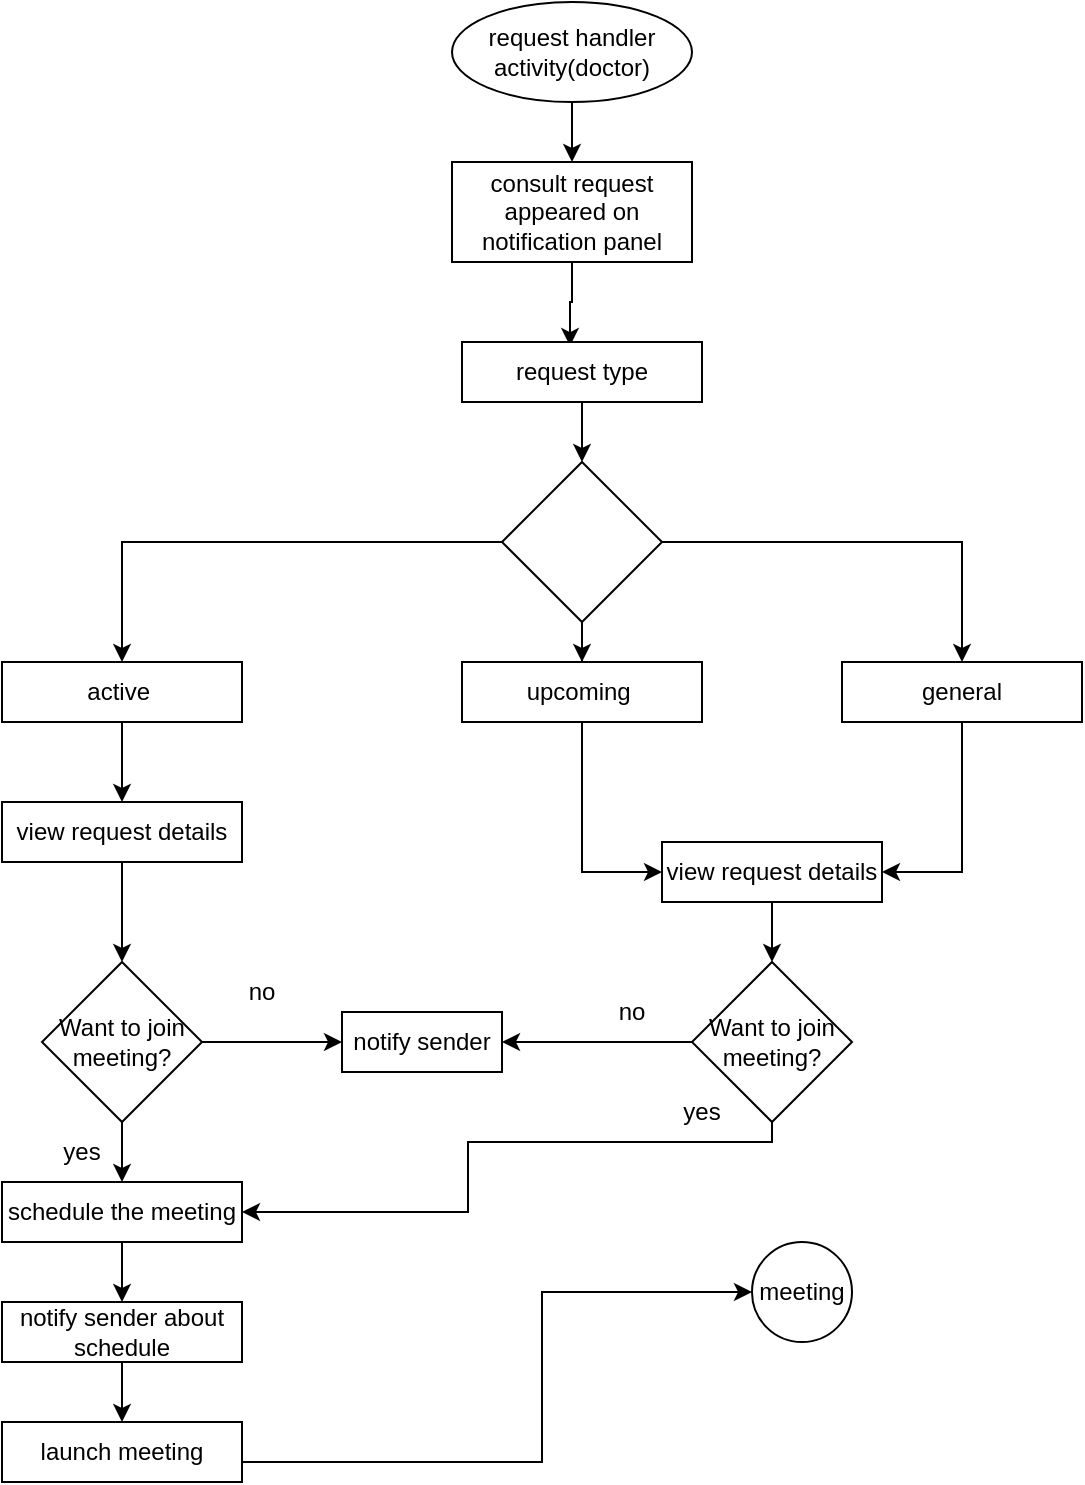 <mxfile version="21.1.1" type="github">
  <diagram id="wbkt6HfqlIf_TVYaDv4-" name="Page-1">
    <mxGraphModel dx="1674" dy="704" grid="1" gridSize="10" guides="1" tooltips="1" connect="1" arrows="1" fold="1" page="1" pageScale="1" pageWidth="850" pageHeight="1100" math="0" shadow="0">
      <root>
        <mxCell id="0" />
        <mxCell id="1" parent="0" />
        <mxCell id="oPC-U731oiN2YdVs4txt-42" style="edgeStyle=orthogonalEdgeStyle;rounded=0;orthogonalLoop=1;jettySize=auto;html=1;" parent="1" source="oPC-U731oiN2YdVs4txt-1" target="oPC-U731oiN2YdVs4txt-2" edge="1">
          <mxGeometry relative="1" as="geometry" />
        </mxCell>
        <mxCell id="oPC-U731oiN2YdVs4txt-1" value="request handler activity(doctor)" style="ellipse;whiteSpace=wrap;html=1;" parent="1" vertex="1">
          <mxGeometry x="425" y="150" width="120" height="50" as="geometry" />
        </mxCell>
        <mxCell id="oPC-U731oiN2YdVs4txt-48" style="edgeStyle=orthogonalEdgeStyle;rounded=0;orthogonalLoop=1;jettySize=auto;html=1;entryX=0.45;entryY=0.067;entryDx=0;entryDy=0;entryPerimeter=0;" parent="1" source="oPC-U731oiN2YdVs4txt-2" target="oPC-U731oiN2YdVs4txt-3" edge="1">
          <mxGeometry relative="1" as="geometry" />
        </mxCell>
        <mxCell id="oPC-U731oiN2YdVs4txt-2" value="consult request appeared on notification panel" style="rounded=0;whiteSpace=wrap;html=1;" parent="1" vertex="1">
          <mxGeometry x="425" y="230" width="120" height="50" as="geometry" />
        </mxCell>
        <mxCell id="oPC-U731oiN2YdVs4txt-22" value="" style="edgeStyle=orthogonalEdgeStyle;rounded=0;orthogonalLoop=1;jettySize=auto;html=1;" parent="1" source="oPC-U731oiN2YdVs4txt-3" target="oPC-U731oiN2YdVs4txt-15" edge="1">
          <mxGeometry relative="1" as="geometry" />
        </mxCell>
        <mxCell id="oPC-U731oiN2YdVs4txt-3" value="request type" style="rounded=0;whiteSpace=wrap;html=1;" parent="1" vertex="1">
          <mxGeometry x="430" y="320" width="120" height="30" as="geometry" />
        </mxCell>
        <mxCell id="oPC-U731oiN2YdVs4txt-19" style="edgeStyle=orthogonalEdgeStyle;rounded=0;orthogonalLoop=1;jettySize=auto;html=1;entryX=0.5;entryY=0;entryDx=0;entryDy=0;" parent="1" source="oPC-U731oiN2YdVs4txt-15" target="oPC-U731oiN2YdVs4txt-18" edge="1">
          <mxGeometry relative="1" as="geometry" />
        </mxCell>
        <mxCell id="oPC-U731oiN2YdVs4txt-21" style="edgeStyle=orthogonalEdgeStyle;rounded=0;orthogonalLoop=1;jettySize=auto;html=1;" parent="1" source="oPC-U731oiN2YdVs4txt-15" target="oPC-U731oiN2YdVs4txt-16" edge="1">
          <mxGeometry relative="1" as="geometry" />
        </mxCell>
        <mxCell id="oPC-U731oiN2YdVs4txt-28" style="edgeStyle=orthogonalEdgeStyle;rounded=0;orthogonalLoop=1;jettySize=auto;html=1;entryX=0.5;entryY=0;entryDx=0;entryDy=0;" parent="1" source="oPC-U731oiN2YdVs4txt-15" target="oPC-U731oiN2YdVs4txt-17" edge="1">
          <mxGeometry relative="1" as="geometry" />
        </mxCell>
        <mxCell id="oPC-U731oiN2YdVs4txt-15" value="" style="rhombus;whiteSpace=wrap;html=1;" parent="1" vertex="1">
          <mxGeometry x="450" y="380" width="80" height="80" as="geometry" />
        </mxCell>
        <mxCell id="oPC-U731oiN2YdVs4txt-58" style="edgeStyle=orthogonalEdgeStyle;rounded=0;orthogonalLoop=1;jettySize=auto;html=1;entryX=1;entryY=0.5;entryDx=0;entryDy=0;" parent="1" source="oPC-U731oiN2YdVs4txt-16" target="oPC-U731oiN2YdVs4txt-31" edge="1">
          <mxGeometry relative="1" as="geometry" />
        </mxCell>
        <mxCell id="oPC-U731oiN2YdVs4txt-16" value="general" style="rounded=0;whiteSpace=wrap;html=1;" parent="1" vertex="1">
          <mxGeometry x="620" y="480" width="120" height="30" as="geometry" />
        </mxCell>
        <mxCell id="oPC-U731oiN2YdVs4txt-57" style="edgeStyle=orthogonalEdgeStyle;rounded=0;orthogonalLoop=1;jettySize=auto;html=1;entryX=0;entryY=0.5;entryDx=0;entryDy=0;" parent="1" source="oPC-U731oiN2YdVs4txt-17" target="oPC-U731oiN2YdVs4txt-31" edge="1">
          <mxGeometry relative="1" as="geometry" />
        </mxCell>
        <mxCell id="oPC-U731oiN2YdVs4txt-17" value="upcoming&amp;nbsp;" style="rounded=0;whiteSpace=wrap;html=1;" parent="1" vertex="1">
          <mxGeometry x="430" y="480" width="120" height="30" as="geometry" />
        </mxCell>
        <mxCell id="oPC-U731oiN2YdVs4txt-49" style="edgeStyle=orthogonalEdgeStyle;rounded=0;orthogonalLoop=1;jettySize=auto;html=1;entryX=0.5;entryY=0;entryDx=0;entryDy=0;" parent="1" source="oPC-U731oiN2YdVs4txt-18" target="oPC-U731oiN2YdVs4txt-23" edge="1">
          <mxGeometry relative="1" as="geometry" />
        </mxCell>
        <mxCell id="oPC-U731oiN2YdVs4txt-18" value="active&amp;nbsp;" style="rounded=0;whiteSpace=wrap;html=1;" parent="1" vertex="1">
          <mxGeometry x="200" y="480" width="120" height="30" as="geometry" />
        </mxCell>
        <mxCell id="oPC-U731oiN2YdVs4txt-50" style="edgeStyle=orthogonalEdgeStyle;rounded=0;orthogonalLoop=1;jettySize=auto;html=1;" parent="1" source="oPC-U731oiN2YdVs4txt-23" target="oPC-U731oiN2YdVs4txt-24" edge="1">
          <mxGeometry relative="1" as="geometry" />
        </mxCell>
        <mxCell id="oPC-U731oiN2YdVs4txt-23" value="view request details" style="rounded=0;whiteSpace=wrap;html=1;" parent="1" vertex="1">
          <mxGeometry x="200" y="550" width="120" height="30" as="geometry" />
        </mxCell>
        <mxCell id="oPC-U731oiN2YdVs4txt-51" style="edgeStyle=orthogonalEdgeStyle;rounded=0;orthogonalLoop=1;jettySize=auto;html=1;entryX=0;entryY=0.5;entryDx=0;entryDy=0;" parent="1" source="oPC-U731oiN2YdVs4txt-24" target="oPC-U731oiN2YdVs4txt-30" edge="1">
          <mxGeometry relative="1" as="geometry">
            <Array as="points" />
          </mxGeometry>
        </mxCell>
        <mxCell id="oPC-U731oiN2YdVs4txt-53" style="edgeStyle=orthogonalEdgeStyle;rounded=0;orthogonalLoop=1;jettySize=auto;html=1;entryX=0.5;entryY=0;entryDx=0;entryDy=0;" parent="1" source="oPC-U731oiN2YdVs4txt-24" target="oPC-U731oiN2YdVs4txt-27" edge="1">
          <mxGeometry relative="1" as="geometry" />
        </mxCell>
        <mxCell id="oPC-U731oiN2YdVs4txt-24" value="Want to join meeting?" style="rhombus;whiteSpace=wrap;html=1;" parent="1" vertex="1">
          <mxGeometry x="220" y="630" width="80" height="80" as="geometry" />
        </mxCell>
        <mxCell id="oPC-U731oiN2YdVs4txt-56" style="edgeStyle=orthogonalEdgeStyle;rounded=0;orthogonalLoop=1;jettySize=auto;html=1;entryX=0.5;entryY=0;entryDx=0;entryDy=0;" parent="1" source="oPC-U731oiN2YdVs4txt-26" target="oPC-U731oiN2YdVs4txt-29" edge="1">
          <mxGeometry relative="1" as="geometry" />
        </mxCell>
        <mxCell id="oPC-U731oiN2YdVs4txt-26" value="notify sender about schedule" style="rounded=0;whiteSpace=wrap;html=1;" parent="1" vertex="1">
          <mxGeometry x="200" y="800" width="120" height="30" as="geometry" />
        </mxCell>
        <mxCell id="oPC-U731oiN2YdVs4txt-55" style="edgeStyle=orthogonalEdgeStyle;rounded=0;orthogonalLoop=1;jettySize=auto;html=1;entryX=0.5;entryY=0;entryDx=0;entryDy=0;" parent="1" source="oPC-U731oiN2YdVs4txt-27" target="oPC-U731oiN2YdVs4txt-26" edge="1">
          <mxGeometry relative="1" as="geometry" />
        </mxCell>
        <mxCell id="oPC-U731oiN2YdVs4txt-27" value="schedule the meeting" style="rounded=0;whiteSpace=wrap;html=1;" parent="1" vertex="1">
          <mxGeometry x="200" y="740" width="120" height="30" as="geometry" />
        </mxCell>
        <mxCell id="oPC-U731oiN2YdVs4txt-70" style="edgeStyle=orthogonalEdgeStyle;rounded=0;orthogonalLoop=1;jettySize=auto;html=1;entryX=0;entryY=0.5;entryDx=0;entryDy=0;" parent="1" source="oPC-U731oiN2YdVs4txt-29" target="oPC-U731oiN2YdVs4txt-69" edge="1">
          <mxGeometry relative="1" as="geometry">
            <Array as="points">
              <mxPoint x="470" y="880" />
              <mxPoint x="470" y="795" />
            </Array>
          </mxGeometry>
        </mxCell>
        <mxCell id="oPC-U731oiN2YdVs4txt-29" value="launch meeting" style="rounded=0;whiteSpace=wrap;html=1;" parent="1" vertex="1">
          <mxGeometry x="200" y="860" width="120" height="30" as="geometry" />
        </mxCell>
        <mxCell id="oPC-U731oiN2YdVs4txt-30" value="notify sender" style="rounded=0;whiteSpace=wrap;html=1;" parent="1" vertex="1">
          <mxGeometry x="370" y="655" width="80" height="30" as="geometry" />
        </mxCell>
        <mxCell id="oPC-U731oiN2YdVs4txt-59" value="" style="edgeStyle=orthogonalEdgeStyle;rounded=0;orthogonalLoop=1;jettySize=auto;html=1;" parent="1" source="oPC-U731oiN2YdVs4txt-31" target="oPC-U731oiN2YdVs4txt-32" edge="1">
          <mxGeometry relative="1" as="geometry" />
        </mxCell>
        <mxCell id="oPC-U731oiN2YdVs4txt-31" value="view request details" style="rounded=0;whiteSpace=wrap;html=1;" parent="1" vertex="1">
          <mxGeometry x="530" y="570" width="110" height="30" as="geometry" />
        </mxCell>
        <mxCell id="oPC-U731oiN2YdVs4txt-63" style="edgeStyle=orthogonalEdgeStyle;rounded=0;orthogonalLoop=1;jettySize=auto;html=1;entryX=1;entryY=0.5;entryDx=0;entryDy=0;" parent="1" source="oPC-U731oiN2YdVs4txt-32" target="oPC-U731oiN2YdVs4txt-27" edge="1">
          <mxGeometry relative="1" as="geometry">
            <mxPoint x="585" y="750" as="targetPoint" />
            <Array as="points">
              <mxPoint x="585" y="720" />
              <mxPoint x="433" y="720" />
              <mxPoint x="433" y="755" />
            </Array>
          </mxGeometry>
        </mxCell>
        <mxCell id="MJ2UAhbv_ZcugAJno6Pc-2" style="edgeStyle=orthogonalEdgeStyle;rounded=0;orthogonalLoop=1;jettySize=auto;html=1;entryX=1;entryY=0.5;entryDx=0;entryDy=0;" edge="1" parent="1" source="oPC-U731oiN2YdVs4txt-32" target="oPC-U731oiN2YdVs4txt-30">
          <mxGeometry relative="1" as="geometry" />
        </mxCell>
        <mxCell id="oPC-U731oiN2YdVs4txt-32" value="Want to join meeting?" style="rhombus;whiteSpace=wrap;html=1;" parent="1" vertex="1">
          <mxGeometry x="545" y="630" width="80" height="80" as="geometry" />
        </mxCell>
        <mxCell id="oPC-U731oiN2YdVs4txt-52" value="no" style="text;html=1;strokeColor=none;fillColor=none;align=center;verticalAlign=middle;whiteSpace=wrap;rounded=0;" parent="1" vertex="1">
          <mxGeometry x="300" y="630" width="60" height="30" as="geometry" />
        </mxCell>
        <mxCell id="oPC-U731oiN2YdVs4txt-54" value="yes" style="text;html=1;strokeColor=none;fillColor=none;align=center;verticalAlign=middle;whiteSpace=wrap;rounded=0;" parent="1" vertex="1">
          <mxGeometry x="210" y="710" width="60" height="30" as="geometry" />
        </mxCell>
        <mxCell id="oPC-U731oiN2YdVs4txt-69" value="meeting" style="ellipse;whiteSpace=wrap;html=1;aspect=fixed;" parent="1" vertex="1">
          <mxGeometry x="575" y="770" width="50" height="50" as="geometry" />
        </mxCell>
        <mxCell id="MJ2UAhbv_ZcugAJno6Pc-3" value="no" style="text;html=1;strokeColor=none;fillColor=none;align=center;verticalAlign=middle;whiteSpace=wrap;rounded=0;" vertex="1" parent="1">
          <mxGeometry x="485" y="640" width="60" height="30" as="geometry" />
        </mxCell>
        <mxCell id="MJ2UAhbv_ZcugAJno6Pc-4" value="yes" style="text;html=1;strokeColor=none;fillColor=none;align=center;verticalAlign=middle;whiteSpace=wrap;rounded=0;" vertex="1" parent="1">
          <mxGeometry x="520" y="690" width="60" height="30" as="geometry" />
        </mxCell>
      </root>
    </mxGraphModel>
  </diagram>
</mxfile>
